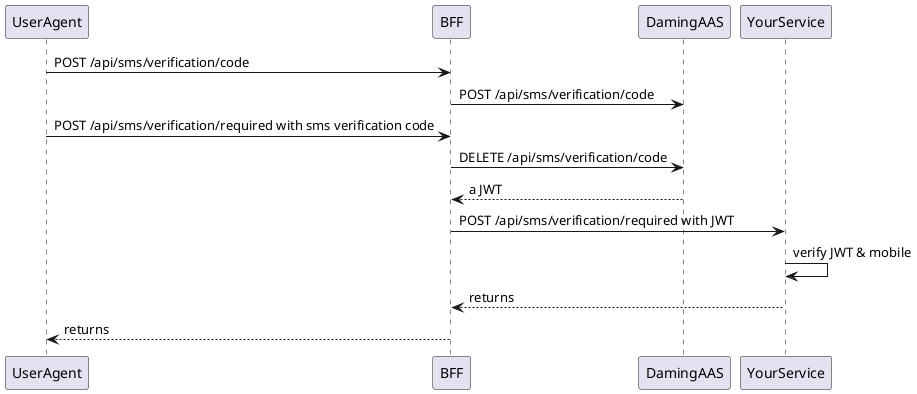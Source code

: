 @startuml
UserAgent -> BFF: POST /api/sms/verification/code
BFF -> DamingAAS: POST /api/sms/verification/code
UserAgent -> BFF: POST /api/sms/verification/required with sms verification code
BFF -> DamingAAS: DELETE /api/sms/verification/code
DamingAAS --> BFF: a JWT
BFF -> YourService: POST /api/sms/verification/required with JWT
YourService -> YourService: verify JWT & mobile
YourService --> BFF: returns
BFF --> UserAgent: returns
@enduml